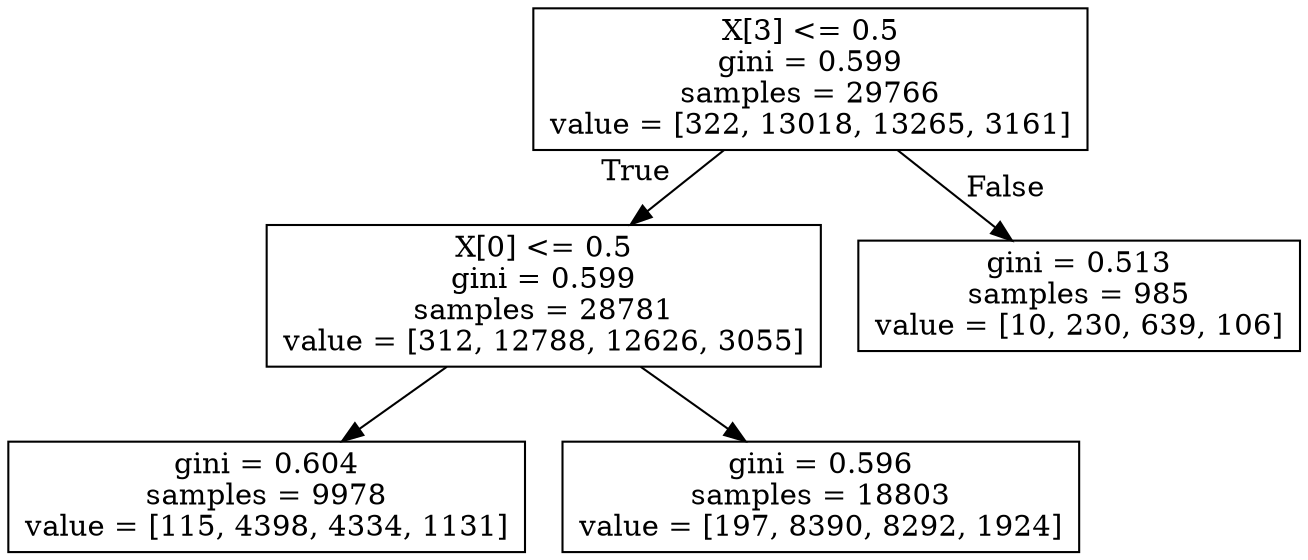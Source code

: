 digraph Tree {
node [shape=box] ;
0 [label="X[3] <= 0.5\ngini = 0.599\nsamples = 29766\nvalue = [322, 13018, 13265, 3161]"] ;
1 [label="X[0] <= 0.5\ngini = 0.599\nsamples = 28781\nvalue = [312, 12788, 12626, 3055]"] ;
0 -> 1 [labeldistance=2.5, labelangle=45, headlabel="True"] ;
2 [label="gini = 0.604\nsamples = 9978\nvalue = [115, 4398, 4334, 1131]"] ;
1 -> 2 ;
3 [label="gini = 0.596\nsamples = 18803\nvalue = [197, 8390, 8292, 1924]"] ;
1 -> 3 ;
4 [label="gini = 0.513\nsamples = 985\nvalue = [10, 230, 639, 106]"] ;
0 -> 4 [labeldistance=2.5, labelangle=-45, headlabel="False"] ;
}